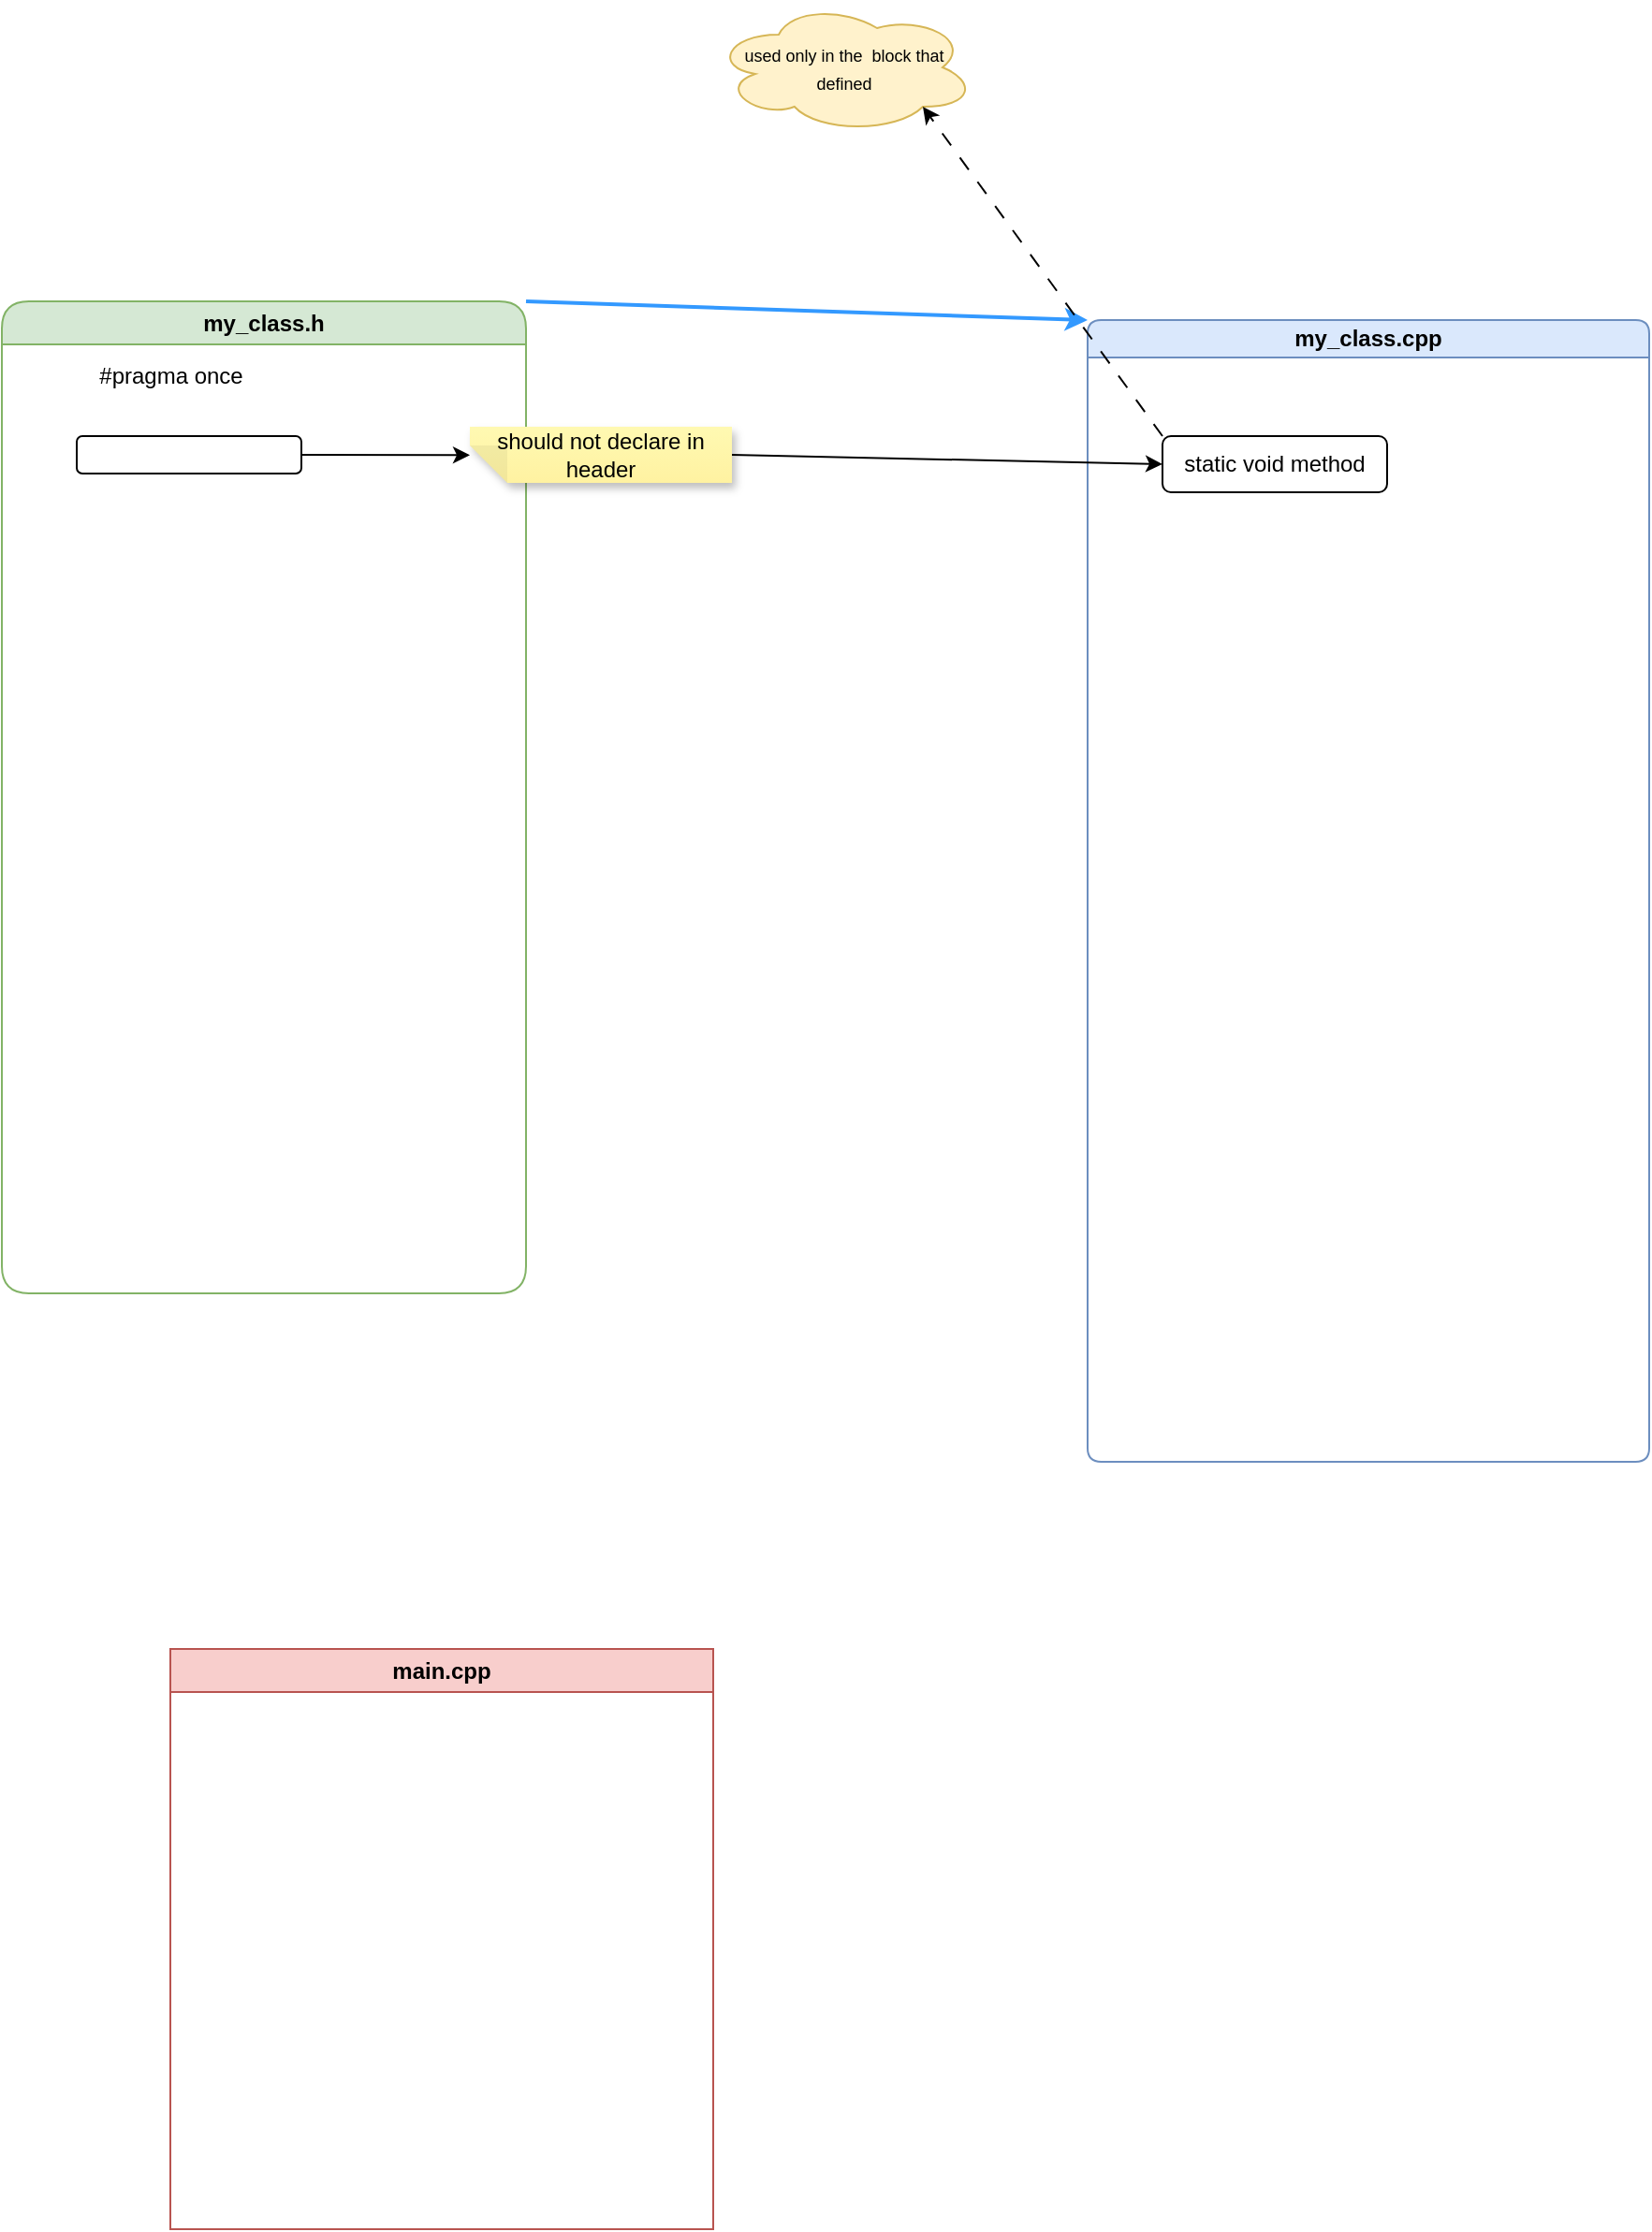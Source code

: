 <mxfile version="21.0.8" type="github">
  <diagram name="Page-1" id="2zioo83s16DX7Tl0C2Zv">
    <mxGraphModel dx="1434" dy="4184" grid="1" gridSize="10" guides="1" tooltips="1" connect="1" arrows="1" fold="1" page="1" pageScale="1" pageWidth="4681" pageHeight="3300" math="0" shadow="0">
      <root>
        <mxCell id="0" />
        <mxCell id="1" parent="0" />
        <mxCell id="7Ru0jLsbH5EKcZHn-sVH-3" style="rounded=0;orthogonalLoop=1;jettySize=auto;html=1;exitX=1;exitY=0;exitDx=0;exitDy=0;entryX=0;entryY=0;entryDx=0;entryDy=0;strokeWidth=2;strokeColor=#3399FF;" parent="1" source="9a8qMosVaYQrsiDTp7nS-1" target="7Ru0jLsbH5EKcZHn-sVH-1" edge="1">
          <mxGeometry relative="1" as="geometry" />
        </mxCell>
        <mxCell id="9a8qMosVaYQrsiDTp7nS-1" value="my_class.h" style="swimlane;whiteSpace=wrap;html=1;rounded=1;arcSize=21;startSize=23;fillColor=#d5e8d4;strokeColor=#82b366;" parent="1" vertex="1">
          <mxGeometry x="190" y="80" width="280" height="530" as="geometry">
            <mxRectangle x="190" y="80" width="110" height="30" as="alternateBounds" />
          </mxGeometry>
        </mxCell>
        <mxCell id="7Ru0jLsbH5EKcZHn-sVH-1" value="my_class.cpp" style="swimlane;whiteSpace=wrap;html=1;rounded=1;arcSize=12;startSize=20;fillColor=#dae8fc;strokeColor=#6c8ebf;" parent="1" vertex="1">
          <mxGeometry x="770" y="90" width="300" height="610" as="geometry" />
        </mxCell>
        <mxCell id="7Ru0jLsbH5EKcZHn-sVH-4" value="static void method" style="rounded=1;whiteSpace=wrap;html=1;" parent="7Ru0jLsbH5EKcZHn-sVH-1" vertex="1">
          <mxGeometry x="40" y="62" width="120" height="30" as="geometry" />
        </mxCell>
        <mxCell id="7Ru0jLsbH5EKcZHn-sVH-12" style="rounded=0;orthogonalLoop=1;jettySize=auto;html=1;exitX=1;exitY=0.5;exitDx=0;exitDy=0;entryX=1;entryY=0.495;entryDx=0;entryDy=0;entryPerimeter=0;" parent="1" source="7Ru0jLsbH5EKcZHn-sVH-6" target="7Ru0jLsbH5EKcZHn-sVH-9" edge="1">
          <mxGeometry relative="1" as="geometry" />
        </mxCell>
        <mxCell id="7Ru0jLsbH5EKcZHn-sVH-6" value="" style="rounded=1;whiteSpace=wrap;html=1;" parent="1" vertex="1">
          <mxGeometry x="230" y="152" width="120" height="20" as="geometry" />
        </mxCell>
        <mxCell id="7Ru0jLsbH5EKcZHn-sVH-13" style="rounded=0;orthogonalLoop=1;jettySize=auto;html=1;exitX=0;exitY=0.5;exitDx=0;exitDy=0;exitPerimeter=0;entryX=0;entryY=0.5;entryDx=0;entryDy=0;" parent="1" source="7Ru0jLsbH5EKcZHn-sVH-9" target="7Ru0jLsbH5EKcZHn-sVH-4" edge="1">
          <mxGeometry relative="1" as="geometry" />
        </mxCell>
        <mxCell id="7Ru0jLsbH5EKcZHn-sVH-9" value="should not declare in header" style="shape=note;whiteSpace=wrap;html=1;backgroundOutline=1;fontColor=#000000;darkOpacity=0.05;fillColor=#FFF9B2;strokeColor=none;fillStyle=solid;direction=west;gradientDirection=north;gradientColor=#FFF2A1;shadow=1;size=20;pointerEvents=1;" parent="1" vertex="1">
          <mxGeometry x="440" y="147" width="140" height="30" as="geometry" />
        </mxCell>
        <mxCell id="7Ru0jLsbH5EKcZHn-sVH-15" value="main.cpp" style="swimlane;whiteSpace=wrap;html=1;fillColor=#f8cecc;strokeColor=#b85450;" parent="1" vertex="1">
          <mxGeometry x="280" y="800" width="290" height="310" as="geometry" />
        </mxCell>
        <mxCell id="6jgR9pV2GnDQLHaatt_o-4" value="#pragma once" style="text;html=1;align=center;verticalAlign=middle;resizable=0;points=[];autosize=1;strokeColor=none;fillColor=none;" parent="1" vertex="1">
          <mxGeometry x="230" y="105" width="100" height="30" as="geometry" />
        </mxCell>
        <mxCell id="KxGmBfHFkdDxSSpCDwrf-4" value="&lt;font style=&quot;font-size: 9px;&quot;&gt;used only in the&amp;nbsp; block that defined&lt;/font&gt;" style="ellipse;shape=cloud;whiteSpace=wrap;html=1;align=center;fillColor=#fff2cc;strokeColor=#d6b656;" vertex="1" parent="1">
          <mxGeometry x="570" y="-80" width="140" height="70" as="geometry" />
        </mxCell>
        <mxCell id="KxGmBfHFkdDxSSpCDwrf-2" style="rounded=0;orthogonalLoop=1;jettySize=auto;html=1;exitX=0;exitY=0;exitDx=0;exitDy=0;dashed=1;dashPattern=8 8;entryX=0.8;entryY=0.8;entryDx=0;entryDy=0;entryPerimeter=0;" edge="1" parent="1" source="7Ru0jLsbH5EKcZHn-sVH-4" target="KxGmBfHFkdDxSSpCDwrf-4">
          <mxGeometry relative="1" as="geometry">
            <mxPoint x="760" y="20" as="targetPoint" />
          </mxGeometry>
        </mxCell>
      </root>
    </mxGraphModel>
  </diagram>
</mxfile>

